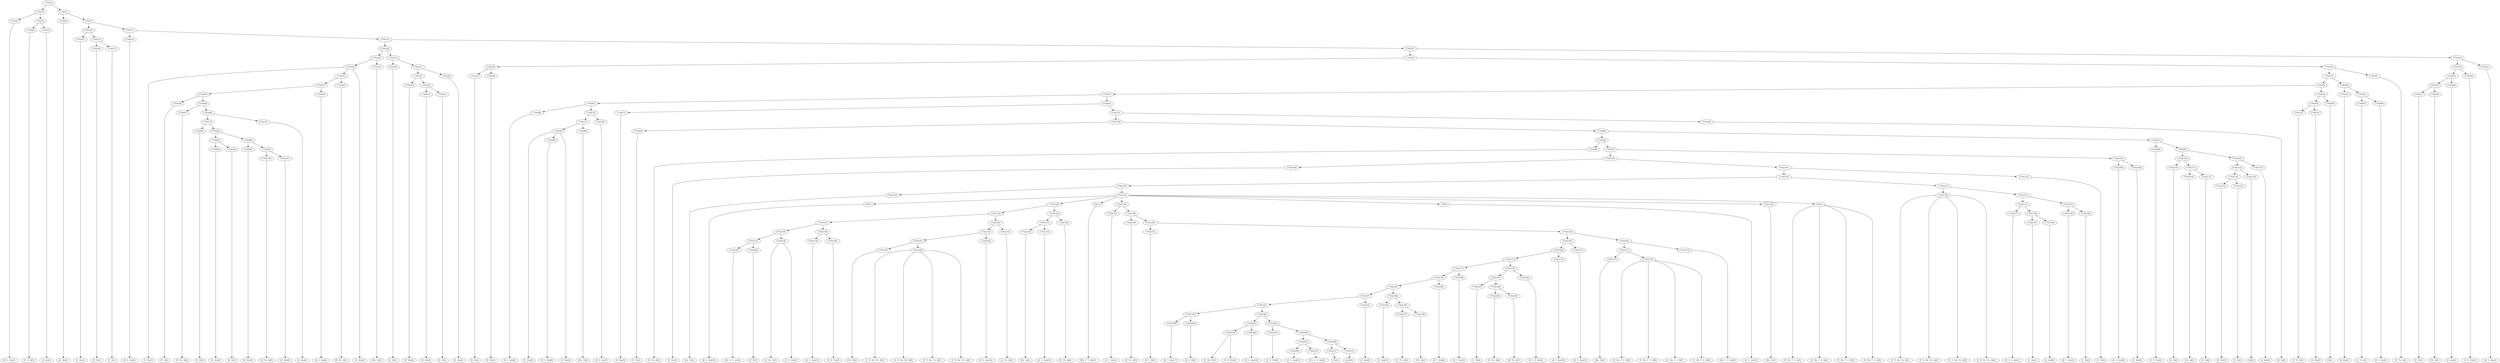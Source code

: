 digraph sample{
"C742(1)"->"C742(2)"
"C742(1)"->"C742(3)"
"C742(2)"->"C742(4)"
"C742(2)"->"C742(5)"
"C742(3)"->"C742(6)"
"C742(3)"->"C742(7)"
"C742(4)"->"[D  G  Ais](1)"
"C742(5)"->"C742(8)"
"C742(5)"->"C742(9)"
"C742(6)"->"[D  Ais](1)"
"C742(7)"->"C742(10)"
"C742(7)"->"C742(11)"
"C742(8)"->"[C  D  G](1)"
"C742(9)"->"[A  Ais](1)"
"C742(10)"->"C742(12)"
"C742(10)"->"C742(13)"
"C742(11)"->"C742(14)"
"C742(11)"->"C742(15)"
"C742(12)"->"[G  Ais](1)"
"C742(13)"->"C742(16)"
"C742(13)"->"C742(17)"
"C742(14)"->"[D  G  Ais](2)"
"C742(15)"->"C742(18)"
"C742(15)"->"C742(19)"
"C742(16)"->"[D  G](1)"
"C742(17)"->"[F  G](1)"
"C742(18)"->"C742(20)"
"C742(18)"->"C742(21)"
"C742(19)"->"C742(22)"
"C742(19)"->"C742(23)"
"C742(20)"->"C742(24)"
"C742(20)"->"C742(25)"
"C742(21)"->"C742(26)"
"C742(21)"->"C742(27)"
"C742(22)"->"C742(28)"
"C742(22)"->"C742(29)"
"C742(23)"->"C742(30)"
"C742(23)"->"C742(31)"
"C742(24)"->"[C  Dis](1)"
"C742(24)"->"C742(32)"
"C742(24)"->"[C  Dis](2)"
"C742(25)"->"[Dis  G](1)"
"C742(26)"->"[C  D](1)"
"C742(27)"->"C742(33)"
"C742(27)"->"C742(34)"
"C742(28)"->"C742(35)"
"C742(28)"->"C742(36)"
"C742(29)"->"C742(37)"
"C742(29)"->"C742(38)"
"C742(30)"->"C742(39)"
"C742(30)"->"C742(40)"
"C742(31)"->"[D  G  Ais](3)"
"C742(32)"->"C742(41)"
"C742(32)"->"C742(42)"
"C742(33)"->"C742(43)"
"C742(33)"->"C742(44)"
"C742(34)"->"[D  Ais](2)"
"C742(35)"->"[D  G](2)"
"C742(36)"->"[D  Dis](1)"
"C742(37)"->"C742(45)"
"C742(37)"->"C742(46)"
"C742(38)"->"[C  Fis  A](1)"
"C742(39)"->"C742(47)"
"C742(39)"->"C742(48)"
"C742(40)"->"[C  D  Fis](1)"
"C742(41)"->"C742(49)"
"C742(41)"->"C742(50)"
"C742(42)"->"[D  Fis  A](1)"
"C742(43)"->"[D  Dis](2)"
"C742(44)"->"C742(51)"
"C742(44)"->"C742(52)"
"C742(45)"->"C742(53)"
"C742(45)"->"C742(54)"
"C742(46)"->"C742(55)"
"C742(46)"->"C742(56)"
"C742(47)"->"C742(57)"
"C742(47)"->"C742(58)"
"C742(48)"->"[G  Ais](2)"
"C742(49)"->"C742(59)"
"C742(49)"->"C742(60)"
"C742(50)"->"[D  G  Ais](4)"
"C742(51)"->"[G  Ais](3)"
"C742(52)"->"[D  G](3)"
"C742(53)"->"C742(61)"
"C742(53)"->"C742(62)"
"C742(54)"->"C742(63)"
"C742(54)"->"C742(64)"
"C742(55)"->"[A  Ais](2)"
"C742(56)"->"C742(65)"
"C742(56)"->"C742(66)"
"C742(57)"->"[E  G](1)"
"C742(58)"->"[Cis  A](1)"
"C742(59)"->"[E  G](2)"
"C742(60)"->"C742(67)"
"C742(60)"->"C742(68)"
"C742(61)"->"C742(69)"
"C742(61)"->"C742(70)"
"C742(62)"->"C742(71)"
"C742(62)"->"C742(72)"
"C742(63)"->"C742(73)"
"C742(63)"->"C742(74)"
"C742(64)"->"[D](1)"
"C742(65)"->"[C  D  A](1)"
"C742(66)"->"[D  G  Ais](5)"
"C742(67)"->"[D  Fis  A](2)"
"C742(68)"->"C742(75)"
"C742(68)"->"C742(76)"
"C742(69)"->"[D  G  Ais](6)"
"C742(70)"->"C742(77)"
"C742(70)"->"C742(78)"
"C742(71)"->"[D  Ais](3)"
"C742(72)"->"C742(79)"
"C742(72)"->"C742(80)"
"C742(73)"->"[C  D  G](2)"
"C742(74)"->"[A  Ais](3)"
"C742(75)"->"C742(81)"
"C742(75)"->"C742(82)"
"C742(76)"->"[G  Ais](4)"
"C742(77)"->"C742(83)"
"C742(77)"->"C742(84)"
"C742(78)"->"[D  G  Ais](7)"
"C742(79)"->"C742(85)"
"C742(79)"->"C742(86)"
"C742(80)"->"[D  G](4)"
"C742(81)"->"[F  G](2)"
"C742(82)"->"C742(87)"
"C742(82)"->"C742(88)"
"C742(83)"->"[C  Dis](3)"
"C742(83)"->"C742(89)"
"C742(83)"->"[C  Dis](4)"
"C742(84)"->"[Dis  G](2)"
"C742(85)"->"[C  D](2)"
"C742(86)"->"C742(90)"
"C742(86)"->"C742(91)"
"C742(87)"->"C742(92)"
"C742(87)"->"C742(93)"
"C742(88)"->"C742(94)"
"C742(88)"->"C742(95)"
"C742(89)"->"[D  G  Ais](8)"
"C742(90)"->"C742(96)"
"C742(90)"->"C742(97)"
"C742(91)"->"C742(98)"
"C742(91)"->"C742(99)"
"C742(92)"->"[D  Ais](4)"
"C742(93)"->"[D  G](5)"
"C742(94)"->"[D  Dis](3)"
"C742(95)"->"C742(100)"
"C742(95)"->"C742(101)"
"C742(96)"->"[C  Fis  A](2)"
"C742(97)"->"C742(102)"
"C742(97)"->"C742(103)"
"C742(98)"->"[C  D  Fis](2)"
"C742(99)"->"C742(104)"
"C742(99)"->"C742(105)"
"C742(100)"->"[D  Fis  A](3)"
"C742(101)"->"[D  Dis](4)"
"C742(102)"->"C742(106)"
"C742(102)"->"C742(107)"
"C742(103)"->"C742(108)"
"C742(103)"->"C742(109)"
"C742(104)"->"C742(110)"
"C742(104)"->"C742(111)"
"C742(105)"->"C742(112)"
"C742(105)"->"C742(113)"
"C742(106)"->"[G  Ais](5)"
"C742(107)"->"C742(114)"
"C742(107)"->"C742(115)"
"C742(108)"->"[D  G  Ais](9)"
"C742(109)"->"[G  Ais](6)"
"C742(110)"->"[D  G](6)"
"C742(111)"->"C742(116)"
"C742(111)"->"C742(117)"
"C742(112)"->"C742(118)"
"C742(112)"->"C742(119)"
"C742(113)"->"[A  Ais](4)"
"C742(114)"->"C742(120)"
"C742(114)"->"C742(121)"
"C742(115)"->"[E  G](3)"
"C742(116)"->"[Cis  A](2)"
"C742(117)"->"[E  G](4)"
"C742(118)"->"C742(122)"
"C742(118)"->"C742(123)"
"C742(119)"->"[D](2)"
"C742(120)"->"C742(124)"
"C742(120)"->"C742(125)"
"C742(121)"->"C742(126)"
"C742(121)"->"C742(127)"
"C742(122)"->"[D  Fis](1)"
"C742(123)"->"[D  A](1)"
"C742(124)"->"[Cis  D](1)"
"C742(125)"->"C83(1)"
"C742(125)"->"C742(128)"
"C742(125)"->"C81(1)"
"C742(125)"->"C742(129)"
"C742(125)"->"C83(2)"
"C742(125)"->"C742(130)"
"C742(125)"->"C81(2)"
"C742(126)"->"[C  D  Dis  Fis  A](1)"
"C742(126)"->"[C  D  Dis  Fis  A](2)"
"C742(126)"->"[C  D  Dis  Fis  A](3)"
"C742(126)"->"[C  D  Dis  Fis  A](4)"
"C742(127)"->"C742(131)"
"C742(127)"->"C742(132)"
"C83(1)"->"[D  G  Ais](10)"
"C742(128)"->"C742(133)"
"C742(128)"->"C742(134)"
"C81(1)"->"[Dis  F  G  Ais](1)"
"C742(129)"->"C742(135)"
"C742(129)"->"C742(136)"
"C83(2)"->"[D  G  Ais](11)"
"C742(130)"->"[Dis  E](1)"
"C81(2)"->"[C  Dis  F  G  A](1)"
"C81(2)"->"[C  Dis  F  G  A](2)"
"C81(2)"->"[C  Dis  F  G  A](3)"
"C81(2)"->"[C  Dis  F  G  A](4)"
"C742(131)"->"C742(137)"
"C742(131)"->"C742(138)"
"C742(132)"->"C742(139)"
"C742(132)"->"C742(140)"
"C742(133)"->"C742(141)"
"C742(133)"->"C742(142)"
"C742(134)"->"C742(143)"
"C742(134)"->"C742(144)"
"C742(135)"->"[D  F  Ais](1)"
"C742(136)"->"C742(145)"
"C742(136)"->"C742(146)"
"C742(137)"->"[D  G  A  Ais](1)"
"C742(138)"->"C742(147)"
"C742(138)"->"C742(148)"
"C742(139)"->"[D  F  Ais](2)"
"C742(140)"->"[C  D](3)"
"C742(141)"->"C742(149)"
"C742(141)"->"C742(150)"
"C742(142)"->"C742(151)"
"C742(142)"->"C742(152)"
"C742(143)"->"C742(153)"
"C742(143)"->"C742(154)"
"C742(144)"->"[D  Fis  A](4)"
"C742(145)"->"[D  Fis  A](5)"
"C742(146)"->"C742(155)"
"C742(146)"->"C742(156)"
"C742(147)"->"[G  Ais](7)"
"C742(148)"->"[G  Ais](8)"
"C742(149)"->"C742(157)"
"C742(149)"->"C742(158)"
"C742(150)"->"C742(159)"
"C742(150)"->"C742(160)"
"C742(151)"->"C742(161)"
"C742(151)"->"C742(162)"
"C742(152)"->"[C  Fis  A](3)"
"C742(153)"->"[Fis  A](1)"
"C742(154)"->"[D  G  Ais](12)"
"C742(155)"->"[D  G  B](1)"
"C742(156)"->"C742(163)"
"C742(156)"->"C742(164)"
"C742(157)"->"C742(165)"
"C742(157)"->"C742(166)"
"C742(158)"->"[C  Dis  F](1)"
"C742(158)"->"[C  D  Dis](1)"
"C742(159)"->"[D  G  Ais](13)"
"C742(160)"->"[C  D  Fis](3)"
"C742(161)"->"C742(167)"
"C742(161)"->"C742(168)"
"C742(162)"->"[D  G  Ais](14)"
"C742(163)"->"C742(169)"
"C742(163)"->"C742(170)"
"C742(164)"->"C742(171)"
"C742(164)"->"C742(172)"
"C742(165)"->"[Cis  D  G  Ais](1)"
"C742(166)"->"[D  G](7)"
"C742(167)"->"[Cis  D](2)"
"C742(168)"->"[C  D  Dis  Fis  A](5)"
"C742(168)"->"[C  D  Dis  Fis  A](6)"
"C742(168)"->"[C  D  Dis  Fis  A](7)"
"C742(168)"->"[C  D  Dis  Fis  A](8)"
"C742(169)"->"C742(173)"
"C742(169)"->"C742(174)"
"C742(170)"->"[D  G  Ais](15)"
"C742(171)"->"C742(175)"
"C742(171)"->"C742(176)"
"C742(172)"->"[Dis  F  G  Ais](2)"
"C742(173)"->"C742(177)"
"C742(173)"->"C742(178)"
"C742(174)"->"[D  G  Ais](16)"
"C742(175)"->"[Dis  E](2)"
"C742(176)"->"[C  Dis  F  G  A](5)"
"C742(176)"->"[C  Dis  F  G  A](6)"
"C742(176)"->"[C  Dis  F  G  A](7)"
"C742(176)"->"[C  Dis  F  G  A](8)"
"C742(177)"->"C742(179)"
"C742(177)"->"C742(180)"
"C742(178)"->"C742(181)"
"C742(178)"->"C742(182)"
"C742(179)"->"C742(183)"
"C742(179)"->"C742(184)"
"C742(180)"->"[D  F  Ais](3)"
"C742(181)"->"C742(185)"
"C742(181)"->"C742(186)"
"C742(182)"->"[D  G  A  Ais](2)"
"C742(183)"->"C742(187)"
"C742(183)"->"C742(188)"
"C742(184)"->"[D  F  Ais](4)"
"C742(185)"->"[C  D](4)"
"C742(186)"->"C742(189)"
"C742(186)"->"C742(190)"
"C742(187)"->"C742(191)"
"C742(187)"->"C742(192)"
"C742(188)"->"C742(193)"
"C742(188)"->"C742(194)"
"C742(189)"->"[D  Fis  A](6)"
"C742(190)"->"[D  Fis  A](7)"
"C742(191)"->"C742(195)"
"C742(191)"->"C742(196)"
"C742(192)"->"[G  Ais](9)"
"C742(193)"->"[G  Ais](10)"
"C742(194)"->"C742(197)"
"C742(194)"->"C742(198)"
"C742(195)"->"C742(199)"
"C742(195)"->"C742(200)"
"C742(196)"->"C742(201)"
"C742(196)"->"C742(202)"
"C742(197)"->"[C  Fis  A](4)"
"C742(198)"->"[Fis  A](2)"
"C742(199)"->"[D  G  Ais](17)"
"C742(200)"->"[D  G  B](2)"
"C742(201)"->"C742(203)"
"C742(201)"->"C742(204)"
"C742(202)"->"C742(205)"
"C742(202)"->"C742(206)"
"C742(203)"->"[C  Dis  F](2)"
"C742(203)"->"[C  D  Dis](2)"
"C742(204)"->"[D  G  Ais](18)"
"C742(205)"->"[C  D  Fis](4)"
"C742(206)"->"C742(207)"
"C742(206)"->"C742(208)"
"C742(207)"->"C742(209)"
"C742(207)"->"C742(210)"
"C742(208)"->"C742(211)"
"C742(208)"->"C742(212)"
"C742(209)"->"[D  G  Ais](19)"
"C742(210)"->"[Cis  D  G  Ais](2)"
"C742(211)"->"[G](1)"
"C742(212)"->"[rest](1)"
{rank = min; "C742(1)";}
{rank = same; "C742(2)"; "C742(3)";}
{rank = same; "C742(4)"; "C742(5)"; "C742(6)"; "C742(7)";}
{rank = same; "C742(8)"; "C742(9)"; "C742(10)"; "C742(11)";}
{rank = same; "C742(12)"; "C742(13)"; "C742(14)"; "C742(15)";}
{rank = same; "C742(16)"; "C742(17)"; "C742(18)"; "C742(19)";}
{rank = same; "C742(20)"; "C742(21)"; "C742(22)"; "C742(23)";}
{rank = same; "C742(24)"; "C742(25)"; "C742(26)"; "C742(27)"; "C742(28)"; "C742(29)"; "C742(30)"; "C742(31)";}
{rank = same; "C742(32)"; "C742(33)"; "C742(34)"; "C742(35)"; "C742(36)"; "C742(37)"; "C742(38)"; "C742(39)"; "C742(40)";}
{rank = same; "C742(41)"; "C742(42)"; "C742(43)"; "C742(44)"; "C742(45)"; "C742(46)"; "C742(47)"; "C742(48)";}
{rank = same; "C742(49)"; "C742(50)"; "C742(51)"; "C742(52)"; "C742(53)"; "C742(54)"; "C742(55)"; "C742(56)"; "C742(57)"; "C742(58)";}
{rank = same; "C742(59)"; "C742(60)"; "C742(61)"; "C742(62)"; "C742(63)"; "C742(64)"; "C742(65)"; "C742(66)";}
{rank = same; "C742(67)"; "C742(68)"; "C742(69)"; "C742(70)"; "C742(71)"; "C742(72)"; "C742(73)"; "C742(74)";}
{rank = same; "C742(75)"; "C742(76)"; "C742(77)"; "C742(78)"; "C742(79)"; "C742(80)";}
{rank = same; "C742(81)"; "C742(82)"; "C742(83)"; "C742(84)"; "C742(85)"; "C742(86)";}
{rank = same; "C742(87)"; "C742(88)"; "C742(89)"; "C742(90)"; "C742(91)";}
{rank = same; "C742(92)"; "C742(93)"; "C742(94)"; "C742(95)"; "C742(96)"; "C742(97)"; "C742(98)"; "C742(99)";}
{rank = same; "C742(100)"; "C742(101)"; "C742(102)"; "C742(103)"; "C742(104)"; "C742(105)";}
{rank = same; "C742(106)"; "C742(107)"; "C742(108)"; "C742(109)"; "C742(110)"; "C742(111)"; "C742(112)"; "C742(113)";}
{rank = same; "C742(114)"; "C742(115)"; "C742(116)"; "C742(117)"; "C742(118)"; "C742(119)";}
{rank = same; "C742(120)"; "C742(121)"; "C742(122)"; "C742(123)";}
{rank = same; "C742(124)"; "C742(125)"; "C742(126)"; "C742(127)";}
{rank = same; "C83(1)"; "C742(128)"; "C81(1)"; "C742(129)"; "C83(2)"; "C742(130)"; "C81(2)"; "C742(131)"; "C742(132)";}
{rank = same; "C742(133)"; "C742(134)"; "C742(135)"; "C742(136)"; "C742(137)"; "C742(138)"; "C742(139)"; "C742(140)";}
{rank = same; "C742(141)"; "C742(142)"; "C742(143)"; "C742(144)"; "C742(145)"; "C742(146)"; "C742(147)"; "C742(148)";}
{rank = same; "C742(149)"; "C742(150)"; "C742(151)"; "C742(152)"; "C742(153)"; "C742(154)"; "C742(155)"; "C742(156)";}
{rank = same; "C742(157)"; "C742(158)"; "C742(159)"; "C742(160)"; "C742(161)"; "C742(162)"; "C742(163)"; "C742(164)";}
{rank = same; "C742(165)"; "C742(166)"; "C742(167)"; "C742(168)"; "C742(169)"; "C742(170)"; "C742(171)"; "C742(172)";}
{rank = same; "C742(173)"; "C742(174)"; "C742(175)"; "C742(176)";}
{rank = same; "C742(177)"; "C742(178)";}
{rank = same; "C742(179)"; "C742(180)"; "C742(181)"; "C742(182)";}
{rank = same; "C742(183)"; "C742(184)"; "C742(185)"; "C742(186)";}
{rank = same; "C742(187)"; "C742(188)"; "C742(189)"; "C742(190)";}
{rank = same; "C742(191)"; "C742(192)"; "C742(193)"; "C742(194)";}
{rank = same; "C742(195)"; "C742(196)"; "C742(197)"; "C742(198)";}
{rank = same; "C742(199)"; "C742(200)"; "C742(201)"; "C742(202)";}
{rank = same; "C742(203)"; "C742(204)"; "C742(205)"; "C742(206)";}
{rank = same; "C742(207)"; "C742(208)";}
{rank = same; "C742(209)"; "C742(210)"; "C742(211)"; "C742(212)";}
{rank = same; "[D  G  Ais](1)"; "[D  Ais](1)"; "[C  D  G](1)"; "[A  Ais](1)"; "[G  Ais](1)"; "[D  G  Ais](2)"; "[D  G](1)"; "[F  G](1)"; "[C  Dis](1)"; "[C  Dis](2)"; "[Dis  G](1)"; "[C  D](1)"; "[D  G  Ais](3)"; "[D  Ais](2)"; "[D  G](2)"; "[D  Dis](1)"; "[C  Fis  A](1)"; "[C  D  Fis](1)"; "[D  Fis  A](1)"; "[D  Dis](2)"; "[G  Ais](2)"; "[D  G  Ais](4)"; "[G  Ais](3)"; "[D  G](3)"; "[A  Ais](2)"; "[E  G](1)"; "[Cis  A](1)"; "[E  G](2)"; "[D](1)"; "[C  D  A](1)"; "[D  G  Ais](5)"; "[D  Fis  A](2)"; "[D  G  Ais](6)"; "[D  Ais](3)"; "[C  D  G](2)"; "[A  Ais](3)"; "[G  Ais](4)"; "[D  G  Ais](7)"; "[D  G](4)"; "[F  G](2)"; "[C  Dis](3)"; "[C  Dis](4)"; "[Dis  G](2)"; "[C  D](2)"; "[D  G  Ais](8)"; "[D  Ais](4)"; "[D  G](5)"; "[D  Dis](3)"; "[C  Fis  A](2)"; "[C  D  Fis](2)"; "[D  Fis  A](3)"; "[D  Dis](4)"; "[G  Ais](5)"; "[D  G  Ais](9)"; "[G  Ais](6)"; "[D  G](6)"; "[A  Ais](4)"; "[E  G](3)"; "[Cis  A](2)"; "[E  G](4)"; "[D](2)"; "[D  Fis](1)"; "[D  A](1)"; "[Cis  D](1)"; "[C  D  Dis  Fis  A](1)"; "[C  D  Dis  Fis  A](2)"; "[C  D  Dis  Fis  A](3)"; "[C  D  Dis  Fis  A](4)"; "[D  G  Ais](10)"; "[Dis  F  G  Ais](1)"; "[D  G  Ais](11)"; "[Dis  E](1)"; "[C  Dis  F  G  A](1)"; "[C  Dis  F  G  A](2)"; "[C  Dis  F  G  A](3)"; "[C  Dis  F  G  A](4)"; "[D  F  Ais](1)"; "[D  G  A  Ais](1)"; "[D  F  Ais](2)"; "[C  D](3)"; "[D  Fis  A](4)"; "[D  Fis  A](5)"; "[G  Ais](7)"; "[G  Ais](8)"; "[C  Fis  A](3)"; "[Fis  A](1)"; "[D  G  Ais](12)"; "[D  G  B](1)"; "[C  Dis  F](1)"; "[C  D  Dis](1)"; "[D  G  Ais](13)"; "[C  D  Fis](3)"; "[D  G  Ais](14)"; "[Cis  D  G  Ais](1)"; "[D  G](7)"; "[Cis  D](2)"; "[C  D  Dis  Fis  A](5)"; "[C  D  Dis  Fis  A](6)"; "[C  D  Dis  Fis  A](7)"; "[C  D  Dis  Fis  A](8)"; "[D  G  Ais](15)"; "[Dis  F  G  Ais](2)"; "[D  G  Ais](16)"; "[Dis  E](2)"; "[C  Dis  F  G  A](5)"; "[C  Dis  F  G  A](6)"; "[C  Dis  F  G  A](7)"; "[C  Dis  F  G  A](8)"; "[D  F  Ais](3)"; "[D  G  A  Ais](2)"; "[D  F  Ais](4)"; "[C  D](4)"; "[D  Fis  A](6)"; "[D  Fis  A](7)"; "[G  Ais](9)"; "[G  Ais](10)"; "[C  Fis  A](4)"; "[Fis  A](2)"; "[D  G  Ais](17)"; "[D  G  B](2)"; "[C  Dis  F](2)"; "[C  D  Dis](2)"; "[D  G  Ais](18)"; "[C  D  Fis](4)"; "[D  G  Ais](19)"; "[Cis  D  G  Ais](2)"; "[G](1)"; "[rest](1)";}
}